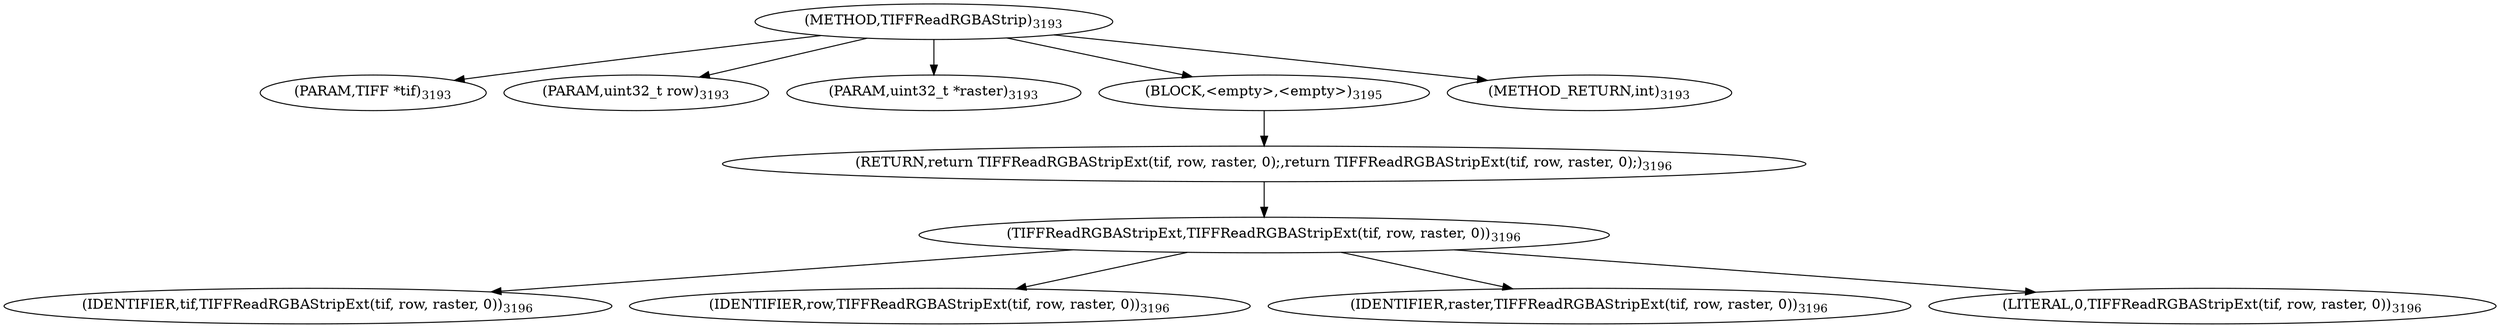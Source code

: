digraph "TIFFReadRGBAStrip" {  
"63057" [label = <(METHOD,TIFFReadRGBAStrip)<SUB>3193</SUB>> ]
"63058" [label = <(PARAM,TIFF *tif)<SUB>3193</SUB>> ]
"63059" [label = <(PARAM,uint32_t row)<SUB>3193</SUB>> ]
"63060" [label = <(PARAM,uint32_t *raster)<SUB>3193</SUB>> ]
"63061" [label = <(BLOCK,&lt;empty&gt;,&lt;empty&gt;)<SUB>3195</SUB>> ]
"63062" [label = <(RETURN,return TIFFReadRGBAStripExt(tif, row, raster, 0);,return TIFFReadRGBAStripExt(tif, row, raster, 0);)<SUB>3196</SUB>> ]
"63063" [label = <(TIFFReadRGBAStripExt,TIFFReadRGBAStripExt(tif, row, raster, 0))<SUB>3196</SUB>> ]
"63064" [label = <(IDENTIFIER,tif,TIFFReadRGBAStripExt(tif, row, raster, 0))<SUB>3196</SUB>> ]
"63065" [label = <(IDENTIFIER,row,TIFFReadRGBAStripExt(tif, row, raster, 0))<SUB>3196</SUB>> ]
"63066" [label = <(IDENTIFIER,raster,TIFFReadRGBAStripExt(tif, row, raster, 0))<SUB>3196</SUB>> ]
"63067" [label = <(LITERAL,0,TIFFReadRGBAStripExt(tif, row, raster, 0))<SUB>3196</SUB>> ]
"63068" [label = <(METHOD_RETURN,int)<SUB>3193</SUB>> ]
  "63057" -> "63058" 
  "63057" -> "63059" 
  "63057" -> "63060" 
  "63057" -> "63061" 
  "63057" -> "63068" 
  "63061" -> "63062" 
  "63062" -> "63063" 
  "63063" -> "63064" 
  "63063" -> "63065" 
  "63063" -> "63066" 
  "63063" -> "63067" 
}
